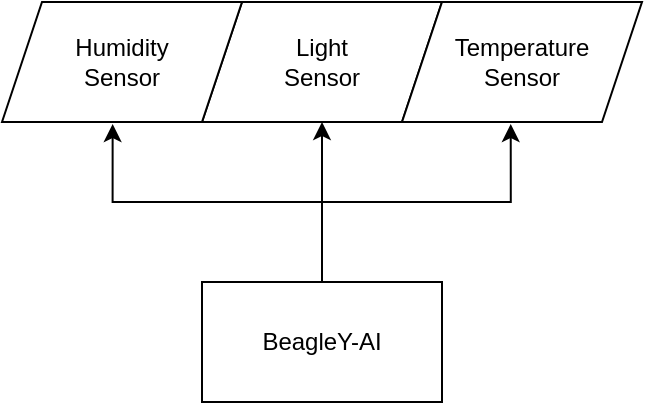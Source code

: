 <mxfile version="26.0.13">
  <diagram name="Page-1" id="7MeNTDYA1zrT9g1DdVVm">
    <mxGraphModel dx="988" dy="379" grid="1" gridSize="10" guides="1" tooltips="1" connect="1" arrows="1" fold="1" page="1" pageScale="1" pageWidth="850" pageHeight="1100" math="0" shadow="0">
      <root>
        <mxCell id="0" />
        <mxCell id="1" parent="0" />
        <mxCell id="a7G9c52yO9MDF6VAEnNr-5" value="" style="edgeStyle=orthogonalEdgeStyle;rounded=0;orthogonalLoop=1;jettySize=auto;html=1;" edge="1" parent="1" source="a7G9c52yO9MDF6VAEnNr-2" target="a7G9c52yO9MDF6VAEnNr-4">
          <mxGeometry relative="1" as="geometry" />
        </mxCell>
        <mxCell id="a7G9c52yO9MDF6VAEnNr-6" style="edgeStyle=orthogonalEdgeStyle;rounded=0;orthogonalLoop=1;jettySize=auto;html=1;exitX=0.5;exitY=0;exitDx=0;exitDy=0;entryX=0.453;entryY=1.017;entryDx=0;entryDy=0;entryPerimeter=0;" edge="1" parent="1" source="a7G9c52yO9MDF6VAEnNr-2" target="a7G9c52yO9MDF6VAEnNr-7">
          <mxGeometry relative="1" as="geometry">
            <mxPoint x="580" y="340" as="targetPoint" />
          </mxGeometry>
        </mxCell>
        <mxCell id="a7G9c52yO9MDF6VAEnNr-2" value="BeagleY-AI" style="rounded=0;whiteSpace=wrap;html=1;" vertex="1" parent="1">
          <mxGeometry x="390" y="410" width="120" height="60" as="geometry" />
        </mxCell>
        <mxCell id="a7G9c52yO9MDF6VAEnNr-4" value="Light&lt;div&gt;Sensor&lt;/div&gt;" style="shape=parallelogram;perimeter=parallelogramPerimeter;whiteSpace=wrap;html=1;fixedSize=1;rounded=0;" vertex="1" parent="1">
          <mxGeometry x="390" y="270" width="120" height="60" as="geometry" />
        </mxCell>
        <mxCell id="a7G9c52yO9MDF6VAEnNr-7" value="Temperature&lt;div&gt;Sensor&lt;/div&gt;" style="shape=parallelogram;perimeter=parallelogramPerimeter;whiteSpace=wrap;html=1;fixedSize=1;rounded=0;" vertex="1" parent="1">
          <mxGeometry x="490" y="270" width="120" height="60" as="geometry" />
        </mxCell>
        <mxCell id="a7G9c52yO9MDF6VAEnNr-8" value="Humidity&lt;div&gt;Sensor&lt;/div&gt;" style="shape=parallelogram;perimeter=parallelogramPerimeter;whiteSpace=wrap;html=1;fixedSize=1;rounded=0;" vertex="1" parent="1">
          <mxGeometry x="290" y="270" width="120" height="60" as="geometry" />
        </mxCell>
        <mxCell id="a7G9c52yO9MDF6VAEnNr-9" style="edgeStyle=orthogonalEdgeStyle;rounded=0;orthogonalLoop=1;jettySize=auto;html=1;entryX=0.461;entryY=1.017;entryDx=0;entryDy=0;entryPerimeter=0;" edge="1" parent="1" source="a7G9c52yO9MDF6VAEnNr-2" target="a7G9c52yO9MDF6VAEnNr-8">
          <mxGeometry relative="1" as="geometry" />
        </mxCell>
      </root>
    </mxGraphModel>
  </diagram>
</mxfile>
